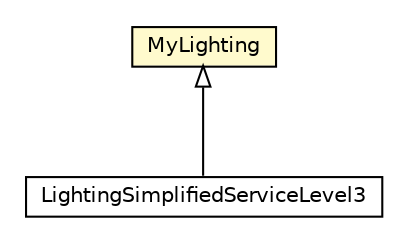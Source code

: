 #!/usr/local/bin/dot
#
# Class diagram 
# Generated by UMLGraph version R5_6-24-gf6e263 (http://www.umlgraph.org/)
#

digraph G {
	edge [fontname="Helvetica",fontsize=10,labelfontname="Helvetica",labelfontsize=10];
	node [fontname="Helvetica",fontsize=10,shape=plaintext];
	nodesep=0.25;
	ranksep=0.5;
	// org.universAAL.samples.lighting.server.LightingSimplifiedServiceLevel3
	c5870825 [label=<<table title="org.universAAL.samples.lighting.server.LightingSimplifiedServiceLevel3" border="0" cellborder="1" cellspacing="0" cellpadding="2" port="p" href="../LightingSimplifiedServiceLevel3.html">
		<tr><td><table border="0" cellspacing="0" cellpadding="1">
<tr><td align="center" balign="center"> LightingSimplifiedServiceLevel3 </td></tr>
		</table></td></tr>
		</table>>, URL="../LightingSimplifiedServiceLevel3.html", fontname="Helvetica", fontcolor="black", fontsize=10.0];
	// org.universAAL.samples.lighting.server.unit_impl.MyLighting
	c5870833 [label=<<table title="org.universAAL.samples.lighting.server.unit_impl.MyLighting" border="0" cellborder="1" cellspacing="0" cellpadding="2" port="p" bgcolor="lemonChiffon" href="./MyLighting.html">
		<tr><td><table border="0" cellspacing="0" cellpadding="1">
<tr><td align="center" balign="center"> MyLighting </td></tr>
		</table></td></tr>
		</table>>, URL="./MyLighting.html", fontname="Helvetica", fontcolor="black", fontsize=10.0];
	//org.universAAL.samples.lighting.server.LightingSimplifiedServiceLevel3 extends org.universAAL.samples.lighting.server.unit_impl.MyLighting
	c5870833:p -> c5870825:p [dir=back,arrowtail=empty];
}

